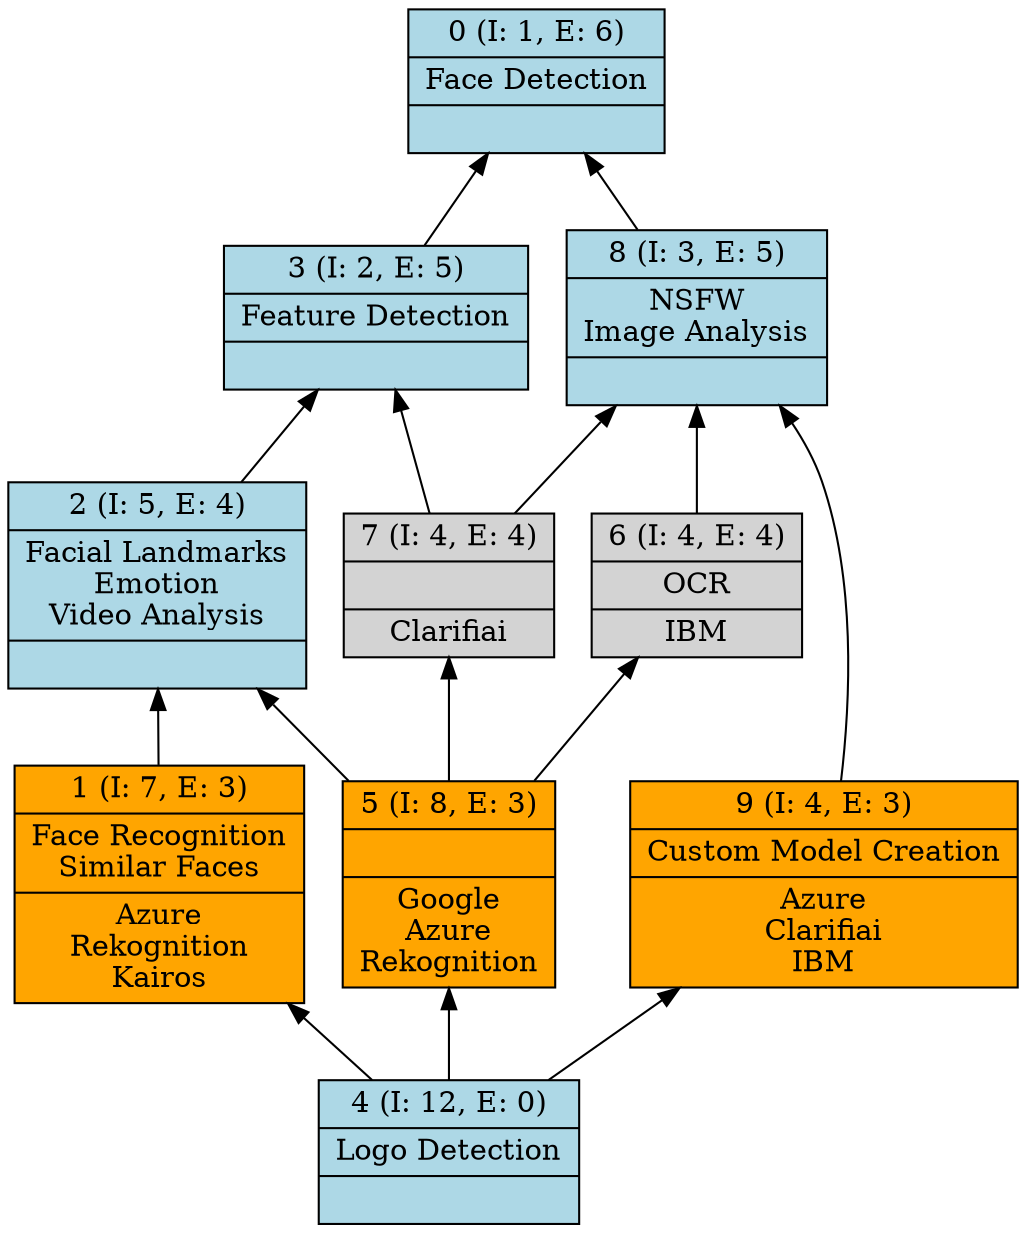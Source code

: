 digraph G { 
	rankdir=BT;
0 [shape=record,style=filled,fillcolor=lightblue,label="{0 (I: 1, E: 6)| Face Detection\n|}"];
1 [shape=record,style=filled,fillcolor=orange,label="{1 (I: 7, E: 3)|Face Recognition\nSimilar Faces\n|Azure\nRekognition\nKairos\n}"];
2 [shape=record,style=filled,fillcolor=lightblue,label="{2 (I: 5, E: 4)|Facial Landmarks\nEmotion\nVideo Analysis\n|}"];
3 [shape=record,style=filled,fillcolor=lightblue,label="{3 (I: 2, E: 5)|Feature Detection\n|}"];
4 [shape=record,style=filled,fillcolor=lightblue,label="{4 (I: 12, E: 0)|Logo Detection\n|}"];
5 [shape=record,style=filled,fillcolor=orange,label="{5 (I: 8, E: 3)||Google\nAzure\nRekognition\n}"];
6 [shape=record,style=filled,label="{6 (I: 4, E: 4)|OCR\n|IBM\n}"];
7 [shape=record,style=filled,label="{7 (I: 4, E: 4)||Clarifiai\n}"];
8 [shape=record,style=filled,fillcolor=lightblue,label="{8 (I: 3, E: 5)|NSFW\nImage Analysis\n|}"];
9 [shape=record,style=filled,fillcolor=orange,label="{9 (I: 4, E: 3)|Custom Model Creation\n|Azure\nClarifiai\nIBM\n}"];
	1 -> 2
	2 -> 3
	3 -> 0
	4 -> 1
	4 -> 5
	4 -> 9
	5 -> 2
	5 -> 6
	5 -> 7
	6 -> 8
	7 -> 3
	7 -> 8
	8 -> 0
	9 -> 8
}